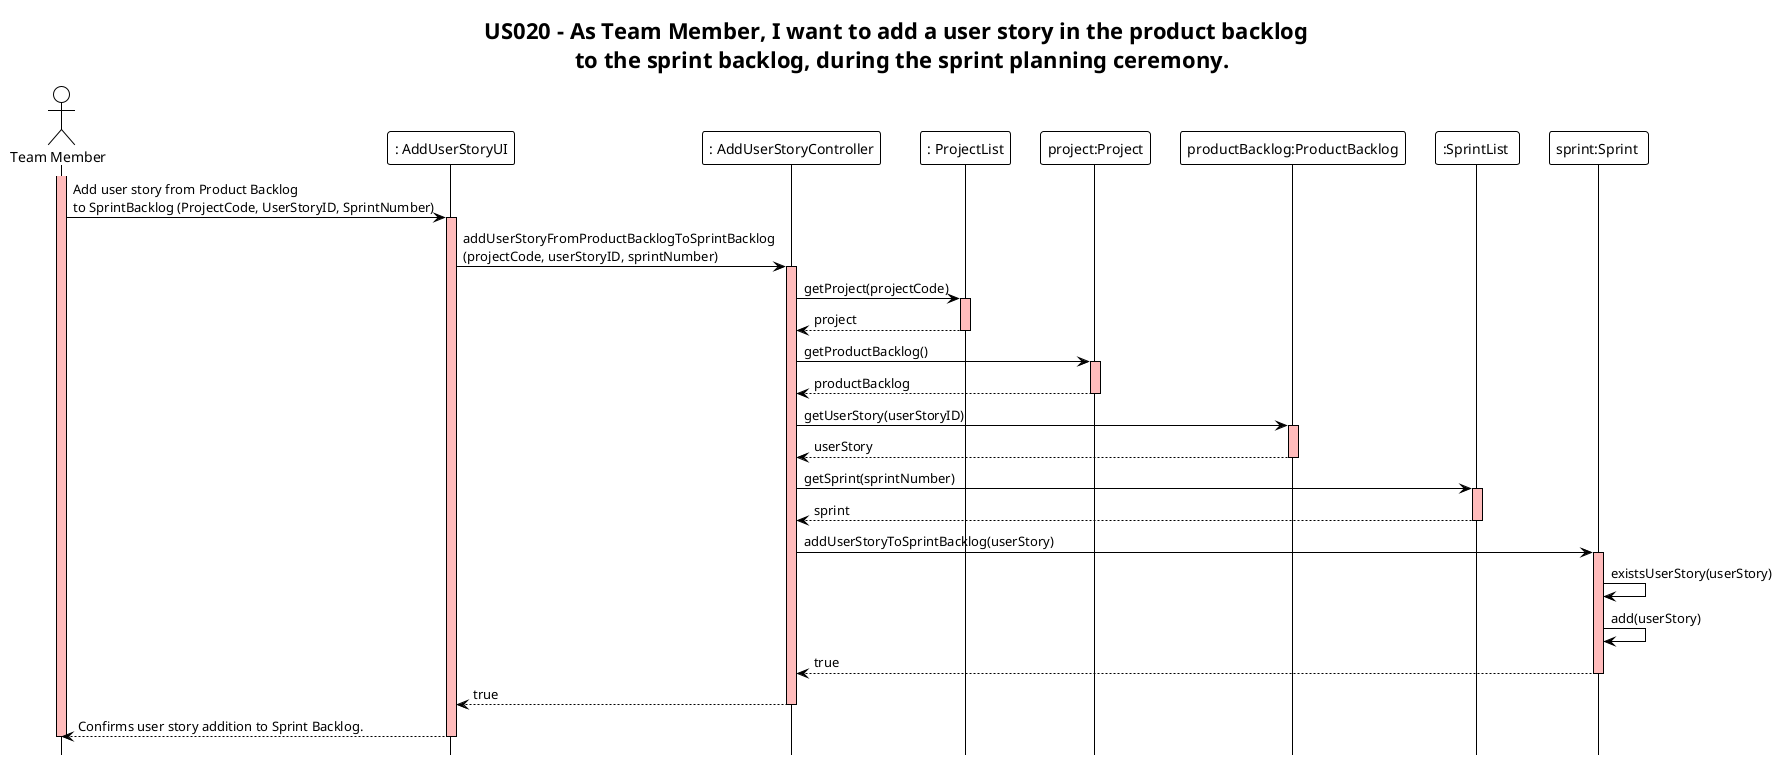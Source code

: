 @startuml
!theme plain
hide footbox
title US020 - As Team Member, I want to add a user story in the product backlog \n to the sprint backlog, during the sprint planning ceremony.

actor "Team Member" as user
participant ": AddUserStoryUI" as UI
participant ": AddUserStoryController" as Controller
participant ": ProjectList" as ProjectList
participant "project:Project" as Project
participant "productBacklog:ProductBacklog" as ProductBacklog
participant ":SprintList " as SprintList
participant "sprint:Sprint " as Sprint

activate user #FFBBBB
user -> UI:Add user story from Product Backlog \nto SprintBacklog (ProjectCode, UserStoryID, SprintNumber)

activate UI #FFBBBB
UI -> Controller:addUserStoryFromProductBacklogToSprintBacklog\n(projectCode, userStoryID, sprintNumber)

activate Controller #FFBBBB
Controller -> ProjectList:getProject(projectCode)
activate ProjectList #FFBBBB
ProjectList --> Controller:project
deactivate ProjectList


Controller -> Project:getProductBacklog()
activate Project #FFBBBB
Project --> Controller: productBacklog
deactivate Project

Controller -> ProductBacklog:getUserStory(userStoryID)
activate ProductBacklog #FFBBBB
ProductBacklog --> Controller:userStory
deactivate ProductBacklog #FFBBBB

Controller -> SprintList:getSprint(sprintNumber)
activate SprintList #FFBBBB
SprintList --> Controller: sprint
deactivate SprintList #FFBBBB

Controller -> Sprint:addUserStoryToSprintBacklog(userStory)
activate Sprint #FFBBBB
Sprint -> Sprint:existsUserStory(userStory)
Sprint -> Sprint:add(userStory)
Sprint --> Controller:true
deactivate Sprint #FFBBBB
Controller --> UI:true
deactivate Controller #FFBBBB
UI --> user:Confirms user story addition to Sprint Backlog.
deactivate UI #FFBBBB
deactivate user #FFBBBB

@enduml